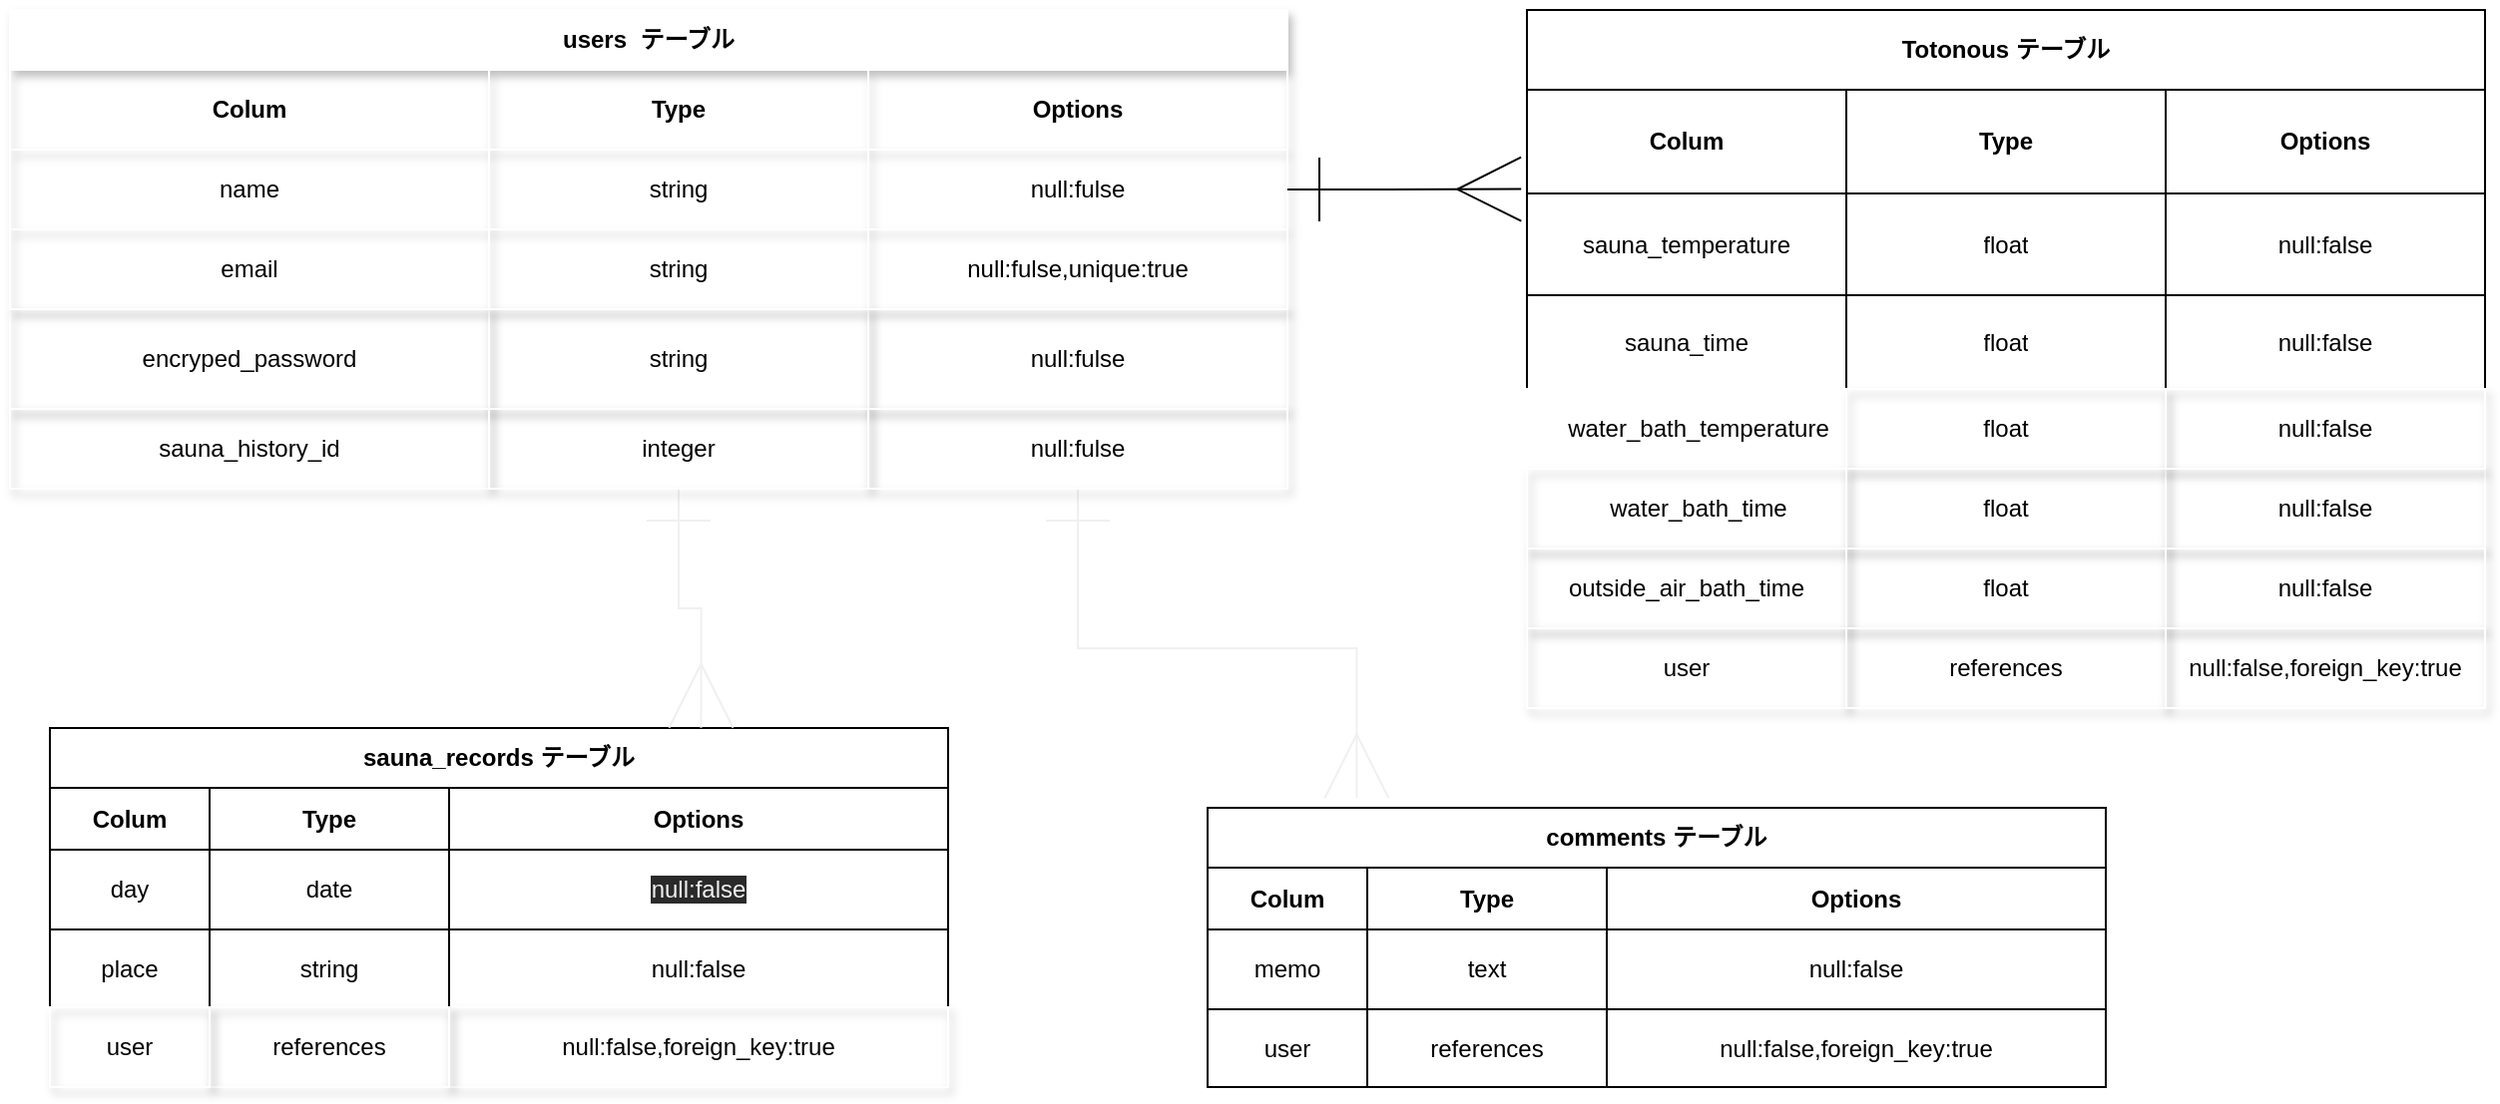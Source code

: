 <mxfile>
    <diagram id="XLa_phbBLGxWEIenSS-I" name="ページ1">
        <mxGraphModel dx="1767" dy="756" grid="1" gridSize="10" guides="1" tooltips="1" connect="1" arrows="1" fold="1" page="1" pageScale="1" pageWidth="850" pageHeight="1100" math="0" shadow="0">
            <root>
                <mxCell id="0"/>
                <mxCell id="1" parent="0"/>
                <mxCell id="2" value="Totonous テーブル" style="shape=table;html=1;whiteSpace=wrap;startSize=40;container=1;collapsible=0;childLayout=tableLayout;fontStyle=1;align=center;" parent="1" vertex="1">
                    <mxGeometry x="50" y="40" width="480" height="190.0" as="geometry"/>
                </mxCell>
                <mxCell id="3" value="" style="shape=partialRectangle;html=1;whiteSpace=wrap;collapsible=0;dropTarget=0;pointerEvents=0;fillColor=none;top=0;left=0;bottom=0;right=0;points=[[0,0.5],[1,0.5]];portConstraint=eastwest;" parent="2" vertex="1">
                    <mxGeometry y="40" width="480" height="52" as="geometry"/>
                </mxCell>
                <mxCell id="4" value="Colum" style="shape=partialRectangle;html=1;whiteSpace=wrap;connectable=0;fillColor=none;top=0;left=0;bottom=0;right=0;overflow=hidden;fontStyle=1" parent="3" vertex="1">
                    <mxGeometry width="160" height="52" as="geometry"/>
                </mxCell>
                <mxCell id="5" value="Type" style="shape=partialRectangle;html=1;whiteSpace=wrap;connectable=0;fillColor=none;top=0;left=0;bottom=0;right=0;overflow=hidden;fontStyle=1" parent="3" vertex="1">
                    <mxGeometry x="160" width="160" height="52" as="geometry"/>
                </mxCell>
                <mxCell id="6" value="Options" style="shape=partialRectangle;html=1;whiteSpace=wrap;connectable=0;fillColor=none;top=0;left=0;bottom=0;right=0;overflow=hidden;fontStyle=1" parent="3" vertex="1">
                    <mxGeometry x="320" width="160" height="52" as="geometry"/>
                </mxCell>
                <mxCell id="7" value="" style="shape=partialRectangle;html=1;whiteSpace=wrap;collapsible=0;dropTarget=0;pointerEvents=0;fillColor=none;top=0;left=0;bottom=0;right=0;points=[[0,0.5],[1,0.5]];portConstraint=eastwest;" parent="2" vertex="1">
                    <mxGeometry y="92" width="480" height="51" as="geometry"/>
                </mxCell>
                <mxCell id="8" value="sauna_temperature" style="shape=partialRectangle;html=1;whiteSpace=wrap;connectable=0;fillColor=none;top=0;left=0;bottom=0;right=0;overflow=hidden;" parent="7" vertex="1">
                    <mxGeometry width="160" height="51" as="geometry"/>
                </mxCell>
                <mxCell id="9" value="float" style="shape=partialRectangle;html=1;whiteSpace=wrap;connectable=0;fillColor=none;top=0;left=0;bottom=0;right=0;overflow=hidden;" parent="7" vertex="1">
                    <mxGeometry x="160" width="160" height="51" as="geometry"/>
                </mxCell>
                <mxCell id="10" value="&lt;span&gt;null:false&lt;/span&gt;" style="shape=partialRectangle;html=1;whiteSpace=wrap;connectable=0;fillColor=none;top=0;left=0;bottom=0;right=0;overflow=hidden;" parent="7" vertex="1">
                    <mxGeometry x="320" width="160" height="51" as="geometry"/>
                </mxCell>
                <mxCell id="11" value="" style="shape=partialRectangle;html=1;whiteSpace=wrap;collapsible=0;dropTarget=0;pointerEvents=0;fillColor=none;top=0;left=0;bottom=0;right=0;points=[[0,0.5],[1,0.5]];portConstraint=eastwest;" parent="2" vertex="1">
                    <mxGeometry y="143" width="480" height="47" as="geometry"/>
                </mxCell>
                <mxCell id="12" value="&lt;span&gt;sauna_time&lt;/span&gt;" style="shape=partialRectangle;html=1;whiteSpace=wrap;connectable=0;fillColor=none;top=0;left=0;bottom=0;right=0;overflow=hidden;" parent="11" vertex="1">
                    <mxGeometry width="160" height="47" as="geometry"/>
                </mxCell>
                <mxCell id="13" value="float" style="shape=partialRectangle;html=1;whiteSpace=wrap;connectable=0;fillColor=none;top=0;left=0;bottom=0;right=0;overflow=hidden;" parent="11" vertex="1">
                    <mxGeometry x="160" width="160" height="47" as="geometry"/>
                </mxCell>
                <mxCell id="14" value="&lt;span&gt;null:false&lt;/span&gt;" style="shape=partialRectangle;html=1;whiteSpace=wrap;connectable=0;fillColor=none;top=0;left=0;bottom=0;right=0;overflow=hidden;" parent="11" vertex="1">
                    <mxGeometry x="320" width="160" height="47" as="geometry"/>
                </mxCell>
                <mxCell id="28" value="sauna_records テーブル" style="shape=table;html=1;whiteSpace=wrap;startSize=30;container=1;collapsible=0;childLayout=tableLayout;fontStyle=1;align=center;" parent="1" vertex="1">
                    <mxGeometry x="-690" y="400" width="450" height="140" as="geometry"/>
                </mxCell>
                <mxCell id="29" value="" style="shape=partialRectangle;html=1;whiteSpace=wrap;collapsible=0;dropTarget=0;pointerEvents=0;fillColor=none;top=0;left=0;bottom=0;right=0;points=[[0,0.5],[1,0.5]];portConstraint=eastwest;" parent="28" vertex="1">
                    <mxGeometry y="30" width="450" height="31" as="geometry"/>
                </mxCell>
                <mxCell id="30" value="&lt;span style=&quot;font-weight: 700&quot;&gt;Colum&lt;/span&gt;" style="shape=partialRectangle;html=1;whiteSpace=wrap;connectable=0;fillColor=none;top=0;left=0;bottom=0;right=0;overflow=hidden;" parent="29" vertex="1">
                    <mxGeometry width="80" height="31" as="geometry"/>
                </mxCell>
                <mxCell id="31" value="&lt;span style=&quot;font-weight: 700&quot;&gt;Type&lt;/span&gt;" style="shape=partialRectangle;html=1;whiteSpace=wrap;connectable=0;fillColor=none;top=0;left=0;bottom=0;right=0;overflow=hidden;" parent="29" vertex="1">
                    <mxGeometry x="80" width="120" height="31" as="geometry"/>
                </mxCell>
                <mxCell id="32" value="&lt;span style=&quot;font-weight: 700&quot;&gt;Options&lt;/span&gt;" style="shape=partialRectangle;html=1;whiteSpace=wrap;connectable=0;fillColor=none;top=0;left=0;bottom=0;right=0;overflow=hidden;" parent="29" vertex="1">
                    <mxGeometry x="200" width="250" height="31" as="geometry"/>
                </mxCell>
                <mxCell id="33" value="" style="shape=partialRectangle;html=1;whiteSpace=wrap;collapsible=0;dropTarget=0;pointerEvents=0;fillColor=none;top=0;left=0;bottom=0;right=0;points=[[0,0.5],[1,0.5]];portConstraint=eastwest;" parent="28" vertex="1">
                    <mxGeometry y="61" width="450" height="40" as="geometry"/>
                </mxCell>
                <mxCell id="34" value="&lt;span&gt;day&lt;/span&gt;" style="shape=partialRectangle;html=1;whiteSpace=wrap;connectable=0;fillColor=none;top=0;left=0;bottom=0;right=0;overflow=hidden;" parent="33" vertex="1">
                    <mxGeometry width="80" height="40" as="geometry"/>
                </mxCell>
                <mxCell id="35" value="&lt;span&gt;date&lt;/span&gt;" style="shape=partialRectangle;html=1;whiteSpace=wrap;connectable=0;fillColor=none;top=0;left=0;bottom=0;right=0;overflow=hidden;" parent="33" vertex="1">
                    <mxGeometry x="80" width="120" height="40" as="geometry"/>
                </mxCell>
                <mxCell id="36" value="&lt;meta charset=&quot;utf-8&quot;&gt;&lt;span style=&quot;color: rgb(240, 240, 240); font-family: helvetica; font-size: 12px; font-style: normal; font-weight: 400; letter-spacing: normal; text-align: center; text-indent: 0px; text-transform: none; word-spacing: 0px; background-color: rgb(42, 42, 42); display: inline; float: none;&quot;&gt;null:false&lt;/span&gt;" style="shape=partialRectangle;html=1;whiteSpace=wrap;connectable=0;fillColor=none;top=0;left=0;bottom=0;right=0;overflow=hidden;" parent="33" vertex="1">
                    <mxGeometry x="200" width="250" height="40" as="geometry"/>
                </mxCell>
                <mxCell id="37" value="" style="shape=partialRectangle;html=1;whiteSpace=wrap;collapsible=0;dropTarget=0;pointerEvents=0;fillColor=none;top=0;left=0;bottom=0;right=0;points=[[0,0.5],[1,0.5]];portConstraint=eastwest;" parent="28" vertex="1">
                    <mxGeometry y="101" width="450" height="39" as="geometry"/>
                </mxCell>
                <mxCell id="38" value="&lt;span&gt;place&lt;/span&gt;" style="shape=partialRectangle;html=1;whiteSpace=wrap;connectable=0;fillColor=none;top=0;left=0;bottom=0;right=0;overflow=hidden;" parent="37" vertex="1">
                    <mxGeometry width="80" height="39" as="geometry"/>
                </mxCell>
                <mxCell id="39" value="" style="shape=partialRectangle;html=1;whiteSpace=wrap;connectable=0;fillColor=none;top=0;left=0;bottom=0;right=0;overflow=hidden;" parent="37" vertex="1">
                    <mxGeometry x="80" width="120" height="39" as="geometry"/>
                </mxCell>
                <mxCell id="40" value="&lt;span&gt;null:false&lt;/span&gt;" style="shape=partialRectangle;html=1;whiteSpace=wrap;connectable=0;fillColor=none;top=0;left=0;bottom=0;right=0;overflow=hidden;" parent="37" vertex="1">
                    <mxGeometry x="200" width="250" height="39" as="geometry"/>
                </mxCell>
                <mxCell id="99" value="encryped_password" style="rounded=0;whiteSpace=wrap;html=1;shadow=1;fillColor=none;strokeColor=#FFFFFF;" parent="1" vertex="1">
                    <mxGeometry x="-710" y="190" width="240" height="50" as="geometry"/>
                </mxCell>
                <mxCell id="100" value="string" style="rounded=0;whiteSpace=wrap;html=1;shadow=1;fillColor=none;strokeColor=#FFFFFF;" parent="1" vertex="1">
                    <mxGeometry x="-470" y="190" width="190" height="50" as="geometry"/>
                </mxCell>
                <mxCell id="101" value="null:fulse" style="rounded=0;whiteSpace=wrap;html=1;shadow=1;fillColor=none;strokeColor=#FFFFFF;" parent="1" vertex="1">
                    <mxGeometry x="-280" y="190" width="210" height="50" as="geometry"/>
                </mxCell>
                <mxCell id="102" value="sauna_history_id" style="rounded=0;whiteSpace=wrap;html=1;shadow=1;fillColor=none;strokeColor=#FFFFFF;" parent="1" vertex="1">
                    <mxGeometry x="-710" y="240" width="240" height="40" as="geometry"/>
                </mxCell>
                <mxCell id="195" style="edgeStyle=orthogonalEdgeStyle;rounded=0;orthogonalLoop=1;jettySize=auto;html=1;exitX=0.5;exitY=1;exitDx=0;exitDy=0;entryX=0.725;entryY=-0.001;entryDx=0;entryDy=0;entryPerimeter=0;startArrow=ERone;startFill=0;startSize=30;sourcePerimeterSpacing=30;endArrow=ERmany;endFill=0;endSize=30;targetPerimeterSpacing=30;strokeColor=#f0f0f0;" parent="1" source="103" target="28" edge="1">
                    <mxGeometry relative="1" as="geometry"/>
                </mxCell>
                <mxCell id="103" value="integer" style="rounded=0;whiteSpace=wrap;html=1;shadow=1;fillColor=none;strokeColor=#FFFFFF;" parent="1" vertex="1">
                    <mxGeometry x="-470" y="240" width="190" height="40" as="geometry"/>
                </mxCell>
                <mxCell id="196" style="edgeStyle=orthogonalEdgeStyle;rounded=0;orthogonalLoop=1;jettySize=auto;html=1;exitX=0.5;exitY=1;exitDx=0;exitDy=0;entryX=0.166;entryY=-0.035;entryDx=0;entryDy=0;entryPerimeter=0;startArrow=ERone;startFill=0;startSize=30;sourcePerimeterSpacing=30;endArrow=ERmany;endFill=0;endSize=30;targetPerimeterSpacing=30;strokeColor=#f0f0f0;" parent="1" source="104" target="179" edge="1">
                    <mxGeometry relative="1" as="geometry"/>
                </mxCell>
                <mxCell id="104" value="null:fulse" style="rounded=0;whiteSpace=wrap;html=1;shadow=1;fillColor=none;strokeColor=#FFFFFF;" parent="1" vertex="1">
                    <mxGeometry x="-280" y="240" width="210" height="40" as="geometry"/>
                </mxCell>
                <mxCell id="132" value="users&amp;nbsp; テーブル" style="shape=table;html=1;whiteSpace=wrap;startSize=30;container=1;collapsible=0;childLayout=tableLayout;fontStyle=1;align=center;shadow=1;strokeColor=#FFFFFF;" parent="1" vertex="1">
                    <mxGeometry x="-710" y="40" width="640" height="150" as="geometry"/>
                </mxCell>
                <mxCell id="133" value="" style="shape=partialRectangle;html=1;whiteSpace=wrap;collapsible=0;dropTarget=0;pointerEvents=0;fillColor=none;top=0;left=0;bottom=0;right=0;points=[[0,0.5],[1,0.5]];portConstraint=eastwest;" parent="132" vertex="1">
                    <mxGeometry y="30" width="640" height="40" as="geometry"/>
                </mxCell>
                <mxCell id="134" value="Colum" style="shape=partialRectangle;html=1;whiteSpace=wrap;connectable=0;fillColor=none;top=0;left=0;bottom=0;right=0;overflow=hidden;fontStyle=1" parent="133" vertex="1">
                    <mxGeometry width="240" height="40" as="geometry"/>
                </mxCell>
                <mxCell id="135" value="Type" style="shape=partialRectangle;html=1;whiteSpace=wrap;connectable=0;fillColor=none;top=0;left=0;bottom=0;right=0;overflow=hidden;fontStyle=1" parent="133" vertex="1">
                    <mxGeometry x="240" width="190" height="40" as="geometry"/>
                </mxCell>
                <mxCell id="136" value="Options" style="shape=partialRectangle;html=1;whiteSpace=wrap;connectable=0;fillColor=none;top=0;left=0;bottom=0;right=0;overflow=hidden;fontStyle=1" parent="133" vertex="1">
                    <mxGeometry x="430" width="210" height="40" as="geometry"/>
                </mxCell>
                <mxCell id="137" value="" style="shape=partialRectangle;html=1;whiteSpace=wrap;collapsible=0;dropTarget=0;pointerEvents=0;fillColor=none;top=0;left=0;bottom=0;right=0;points=[[0,0.5],[1,0.5]];portConstraint=eastwest;" parent="132" vertex="1">
                    <mxGeometry y="70" width="640" height="40" as="geometry"/>
                </mxCell>
                <mxCell id="138" value="name" style="shape=partialRectangle;html=1;whiteSpace=wrap;connectable=0;fillColor=none;top=0;left=0;bottom=0;right=0;overflow=hidden;" parent="137" vertex="1">
                    <mxGeometry width="240" height="40" as="geometry"/>
                </mxCell>
                <mxCell id="139" value="string" style="shape=partialRectangle;html=1;whiteSpace=wrap;connectable=0;fillColor=none;top=0;left=0;bottom=0;right=0;overflow=hidden;" parent="137" vertex="1">
                    <mxGeometry x="240" width="190" height="40" as="geometry"/>
                </mxCell>
                <mxCell id="140" value="null:fulse" style="shape=partialRectangle;html=1;whiteSpace=wrap;connectable=0;fillColor=none;top=0;left=0;bottom=0;right=0;overflow=hidden;" parent="137" vertex="1">
                    <mxGeometry x="430" width="210" height="40" as="geometry"/>
                </mxCell>
                <mxCell id="141" value="" style="shape=partialRectangle;html=1;whiteSpace=wrap;collapsible=0;dropTarget=0;pointerEvents=0;fillColor=none;top=0;left=0;bottom=0;right=0;points=[[0,0.5],[1,0.5]];portConstraint=eastwest;" parent="132" vertex="1">
                    <mxGeometry y="110" width="640" height="40" as="geometry"/>
                </mxCell>
                <mxCell id="142" value="email" style="shape=partialRectangle;html=1;whiteSpace=wrap;connectable=0;fillColor=none;top=0;left=0;bottom=0;right=0;overflow=hidden;" parent="141" vertex="1">
                    <mxGeometry width="240" height="40" as="geometry"/>
                </mxCell>
                <mxCell id="143" value="string" style="shape=partialRectangle;html=1;whiteSpace=wrap;connectable=0;fillColor=none;top=0;left=0;bottom=0;right=0;overflow=hidden;" parent="141" vertex="1">
                    <mxGeometry x="240" width="190" height="40" as="geometry"/>
                </mxCell>
                <mxCell id="144" value="null:fulse,unique:true" style="shape=partialRectangle;html=1;whiteSpace=wrap;connectable=0;fillColor=none;top=0;left=0;bottom=0;right=0;overflow=hidden;" parent="141" vertex="1">
                    <mxGeometry x="430" width="210" height="40" as="geometry"/>
                </mxCell>
                <mxCell id="147" value="float" style="rounded=0;whiteSpace=wrap;html=1;shadow=1;fillColor=none;strokeColor=#FFFFFF;" parent="1" vertex="1">
                    <mxGeometry x="210" y="270" width="160" height="40" as="geometry"/>
                </mxCell>
                <mxCell id="148" value="&lt;span&gt;null:false&lt;/span&gt;" style="rounded=0;whiteSpace=wrap;html=1;shadow=1;fillColor=none;strokeColor=#FFFFFF;" parent="1" vertex="1">
                    <mxGeometry x="370" y="270" width="160" height="40" as="geometry"/>
                </mxCell>
                <mxCell id="151" value="float" style="rounded=0;whiteSpace=wrap;html=1;shadow=1;fillColor=none;strokeColor=#FFFFFF;" parent="1" vertex="1">
                    <mxGeometry x="210" y="230" width="160" height="40" as="geometry"/>
                </mxCell>
                <mxCell id="152" value="&lt;span&gt;　water_bath_time&lt;/span&gt;" style="rounded=0;whiteSpace=wrap;html=1;shadow=1;fillColor=none;strokeColor=#FFFFFF;" parent="1" vertex="1">
                    <mxGeometry x="50" y="270" width="160" height="40" as="geometry"/>
                </mxCell>
                <mxCell id="153" value="&lt;span&gt;null:false&lt;/span&gt;" style="rounded=0;whiteSpace=wrap;html=1;shadow=1;fillColor=none;strokeColor=#FFFFFF;" parent="1" vertex="1">
                    <mxGeometry x="370" y="230" width="160" height="40" as="geometry"/>
                </mxCell>
                <mxCell id="154" value="&lt;span&gt;　water_bath_temperature&lt;/span&gt;" style="rounded=0;whiteSpace=wrap;html=1;shadow=0;fontStyle=0;fillColor=none;strokeColor=#FFFFFF;" parent="1" vertex="1">
                    <mxGeometry x="50" y="230" width="160" height="40" as="geometry"/>
                </mxCell>
                <mxCell id="158" value="outside_air_bath_time" style="rounded=0;whiteSpace=wrap;html=1;shadow=1;fillColor=none;strokeColor=#FFFFFF;" parent="1" vertex="1">
                    <mxGeometry x="50" y="310" width="160" height="40" as="geometry"/>
                </mxCell>
                <mxCell id="159" value="float" style="rounded=0;whiteSpace=wrap;html=1;shadow=1;fillColor=none;strokeColor=#FFFFFF;" parent="1" vertex="1">
                    <mxGeometry x="210" y="310" width="160" height="40" as="geometry"/>
                </mxCell>
                <mxCell id="160" value="&lt;span&gt;null:false&lt;/span&gt;" style="rounded=0;whiteSpace=wrap;html=1;shadow=1;fillColor=none;strokeColor=#FFFFFF;" parent="1" vertex="1">
                    <mxGeometry x="370" y="310" width="160" height="40" as="geometry"/>
                </mxCell>
                <mxCell id="161" value="user" style="rounded=0;whiteSpace=wrap;html=1;shadow=1;fillColor=none;strokeColor=#FFFFFF;" parent="1" vertex="1">
                    <mxGeometry x="50" y="350" width="160" height="40" as="geometry"/>
                </mxCell>
                <mxCell id="162" value="references" style="rounded=0;whiteSpace=wrap;html=1;shadow=1;fillColor=none;strokeColor=#FFFFFF;" parent="1" vertex="1">
                    <mxGeometry x="210" y="350" width="160" height="40" as="geometry"/>
                </mxCell>
                <mxCell id="163" value="null:false,foreign_key:true" style="rounded=0;whiteSpace=wrap;html=1;shadow=1;fillColor=none;strokeColor=#FFFFFF;" parent="1" vertex="1">
                    <mxGeometry x="370" y="350" width="160" height="40" as="geometry"/>
                </mxCell>
                <mxCell id="179" value="comments テーブル" style="shape=table;html=1;whiteSpace=wrap;startSize=30;container=1;collapsible=0;childLayout=tableLayout;fontStyle=1;align=center;" parent="1" vertex="1">
                    <mxGeometry x="-110" y="440" width="450" height="140" as="geometry"/>
                </mxCell>
                <mxCell id="180" value="" style="shape=partialRectangle;html=1;whiteSpace=wrap;collapsible=0;dropTarget=0;pointerEvents=0;fillColor=none;top=0;left=0;bottom=0;right=0;points=[[0,0.5],[1,0.5]];portConstraint=eastwest;" parent="179" vertex="1">
                    <mxGeometry y="30" width="450" height="31" as="geometry"/>
                </mxCell>
                <mxCell id="181" value="&lt;span style=&quot;font-weight: 700&quot;&gt;Colum&lt;/span&gt;" style="shape=partialRectangle;html=1;whiteSpace=wrap;connectable=0;fillColor=none;top=0;left=0;bottom=0;right=0;overflow=hidden;fontStyle=0" parent="180" vertex="1">
                    <mxGeometry width="80" height="31" as="geometry"/>
                </mxCell>
                <mxCell id="182" value="&lt;span style=&quot;font-weight: 700&quot;&gt;Type&lt;/span&gt;" style="shape=partialRectangle;html=1;whiteSpace=wrap;connectable=0;fillColor=none;top=0;left=0;bottom=0;right=0;overflow=hidden;fontStyle=0" parent="180" vertex="1">
                    <mxGeometry x="80" width="120" height="31" as="geometry"/>
                </mxCell>
                <mxCell id="183" value="&lt;span style=&quot;font-weight: 700&quot;&gt;Options&lt;/span&gt;" style="shape=partialRectangle;html=1;whiteSpace=wrap;connectable=0;fillColor=none;top=0;left=0;bottom=0;right=0;overflow=hidden;" parent="180" vertex="1">
                    <mxGeometry x="200" width="250" height="31" as="geometry"/>
                </mxCell>
                <mxCell id="184" value="" style="shape=partialRectangle;html=1;whiteSpace=wrap;collapsible=0;dropTarget=0;pointerEvents=0;fillColor=none;top=0;left=0;bottom=0;right=0;points=[[0,0.5],[1,0.5]];portConstraint=eastwest;" parent="179" vertex="1">
                    <mxGeometry y="61" width="450" height="40" as="geometry"/>
                </mxCell>
                <mxCell id="185" value="memo" style="shape=partialRectangle;html=1;whiteSpace=wrap;connectable=0;fillColor=none;top=0;left=0;bottom=0;right=0;overflow=hidden;" parent="184" vertex="1">
                    <mxGeometry width="80" height="40" as="geometry"/>
                </mxCell>
                <mxCell id="186" value="text" style="shape=partialRectangle;html=1;whiteSpace=wrap;connectable=0;fillColor=none;top=0;left=0;bottom=0;right=0;overflow=hidden;" parent="184" vertex="1">
                    <mxGeometry x="80" width="120" height="40" as="geometry"/>
                </mxCell>
                <mxCell id="187" value="&lt;span&gt;null:false&lt;/span&gt;" style="shape=partialRectangle;html=1;whiteSpace=wrap;connectable=0;fillColor=none;top=0;left=0;bottom=0;right=0;overflow=hidden;" parent="184" vertex="1">
                    <mxGeometry x="200" width="250" height="40" as="geometry"/>
                </mxCell>
                <mxCell id="188" value="" style="shape=partialRectangle;html=1;whiteSpace=wrap;collapsible=0;dropTarget=0;pointerEvents=0;fillColor=none;top=0;left=0;bottom=0;right=0;points=[[0,0.5],[1,0.5]];portConstraint=eastwest;" parent="179" vertex="1">
                    <mxGeometry y="101" width="450" height="39" as="geometry"/>
                </mxCell>
                <mxCell id="189" value="user" style="shape=partialRectangle;html=1;whiteSpace=wrap;connectable=0;fillColor=none;top=0;left=0;bottom=0;right=0;overflow=hidden;" parent="188" vertex="1">
                    <mxGeometry width="80" height="39" as="geometry"/>
                </mxCell>
                <mxCell id="190" value="&lt;span&gt;references&lt;/span&gt;" style="shape=partialRectangle;html=1;whiteSpace=wrap;connectable=0;fillColor=none;top=0;left=0;bottom=0;right=0;overflow=hidden;" parent="188" vertex="1">
                    <mxGeometry x="80" width="120" height="39" as="geometry"/>
                </mxCell>
                <mxCell id="191" value="&lt;span&gt;null:false,foreign_key:true&lt;/span&gt;" style="shape=partialRectangle;html=1;whiteSpace=wrap;connectable=0;fillColor=none;top=0;left=0;bottom=0;right=0;overflow=hidden;" parent="188" vertex="1">
                    <mxGeometry x="200" width="250" height="39" as="geometry"/>
                </mxCell>
                <mxCell id="193" style="edgeStyle=orthogonalEdgeStyle;rounded=0;orthogonalLoop=1;jettySize=auto;html=1;exitX=1;exitY=0.5;exitDx=0;exitDy=0;entryX=-0.006;entryY=-0.043;entryDx=0;entryDy=0;entryPerimeter=0;startArrow=ERone;startFill=0;endArrow=ERmany;endFill=0;targetPerimeterSpacing=30;endSize=30;startSize=30;sourcePerimeterSpacing=30;" parent="1" source="137" target="7" edge="1">
                    <mxGeometry relative="1" as="geometry">
                        <Array as="points">
                            <mxPoint x="-20" y="130"/>
                            <mxPoint x="-20" y="130"/>
                        </Array>
                    </mxGeometry>
                </mxCell>
                <mxCell id="197" value="&lt;span&gt;null:false,foreign_key:true&lt;/span&gt;" style="rounded=0;whiteSpace=wrap;html=1;shadow=1;fillColor=none;strokeColor=#FFFFFF;" parent="1" vertex="1">
                    <mxGeometry x="-490" y="540" width="250" height="40" as="geometry"/>
                </mxCell>
                <mxCell id="198" value="&lt;span&gt;references&lt;/span&gt;" style="rounded=0;whiteSpace=wrap;html=1;shadow=1;fillColor=none;strokeColor=#FFFFFF;" parent="1" vertex="1">
                    <mxGeometry x="-610" y="540" width="120" height="40" as="geometry"/>
                </mxCell>
                <mxCell id="199" value="&lt;span&gt;user&lt;/span&gt;" style="rounded=0;whiteSpace=wrap;html=1;shadow=1;fillColor=none;strokeColor=#FFFFFF;" parent="1" vertex="1">
                    <mxGeometry x="-690" y="540" width="80" height="40" as="geometry"/>
                </mxCell>
                <mxCell id="200" value="&lt;span&gt;string&lt;/span&gt;" style="shape=partialRectangle;html=1;whiteSpace=wrap;connectable=0;fillColor=none;top=0;left=0;bottom=0;right=0;overflow=hidden;" parent="1" vertex="1">
                    <mxGeometry x="-610" y="501" width="120" height="39" as="geometry"/>
                </mxCell>
            </root>
        </mxGraphModel>
    </diagram>
</mxfile>